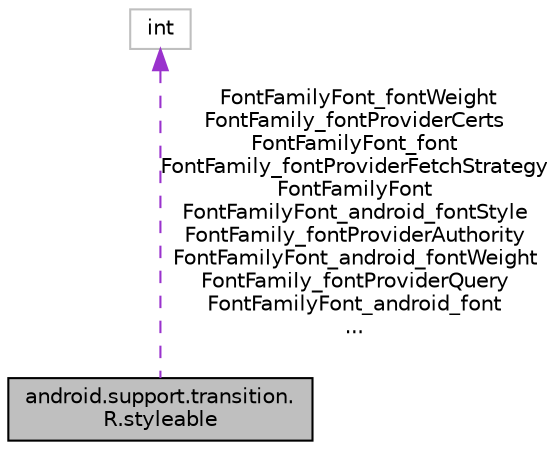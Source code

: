 digraph "android.support.transition.R.styleable"
{
 // INTERACTIVE_SVG=YES
 // LATEX_PDF_SIZE
  edge [fontname="Helvetica",fontsize="10",labelfontname="Helvetica",labelfontsize="10"];
  node [fontname="Helvetica",fontsize="10",shape=record];
  Node1 [label="android.support.transition.\lR.styleable",height=0.2,width=0.4,color="black", fillcolor="grey75", style="filled", fontcolor="black",tooltip=" "];
  Node2 -> Node1 [dir="back",color="darkorchid3",fontsize="10",style="dashed",label=" FontFamilyFont_fontWeight\nFontFamily_fontProviderCerts\nFontFamilyFont_font\nFontFamily_fontProviderFetchStrategy\nFontFamilyFont\nFontFamilyFont_android_fontStyle\nFontFamily_fontProviderAuthority\nFontFamilyFont_android_fontWeight\nFontFamily_fontProviderQuery\nFontFamilyFont_android_font\n..." ,fontname="Helvetica"];
  Node2 [label="int",height=0.2,width=0.4,color="grey75", fillcolor="white", style="filled",tooltip=" "];
}
